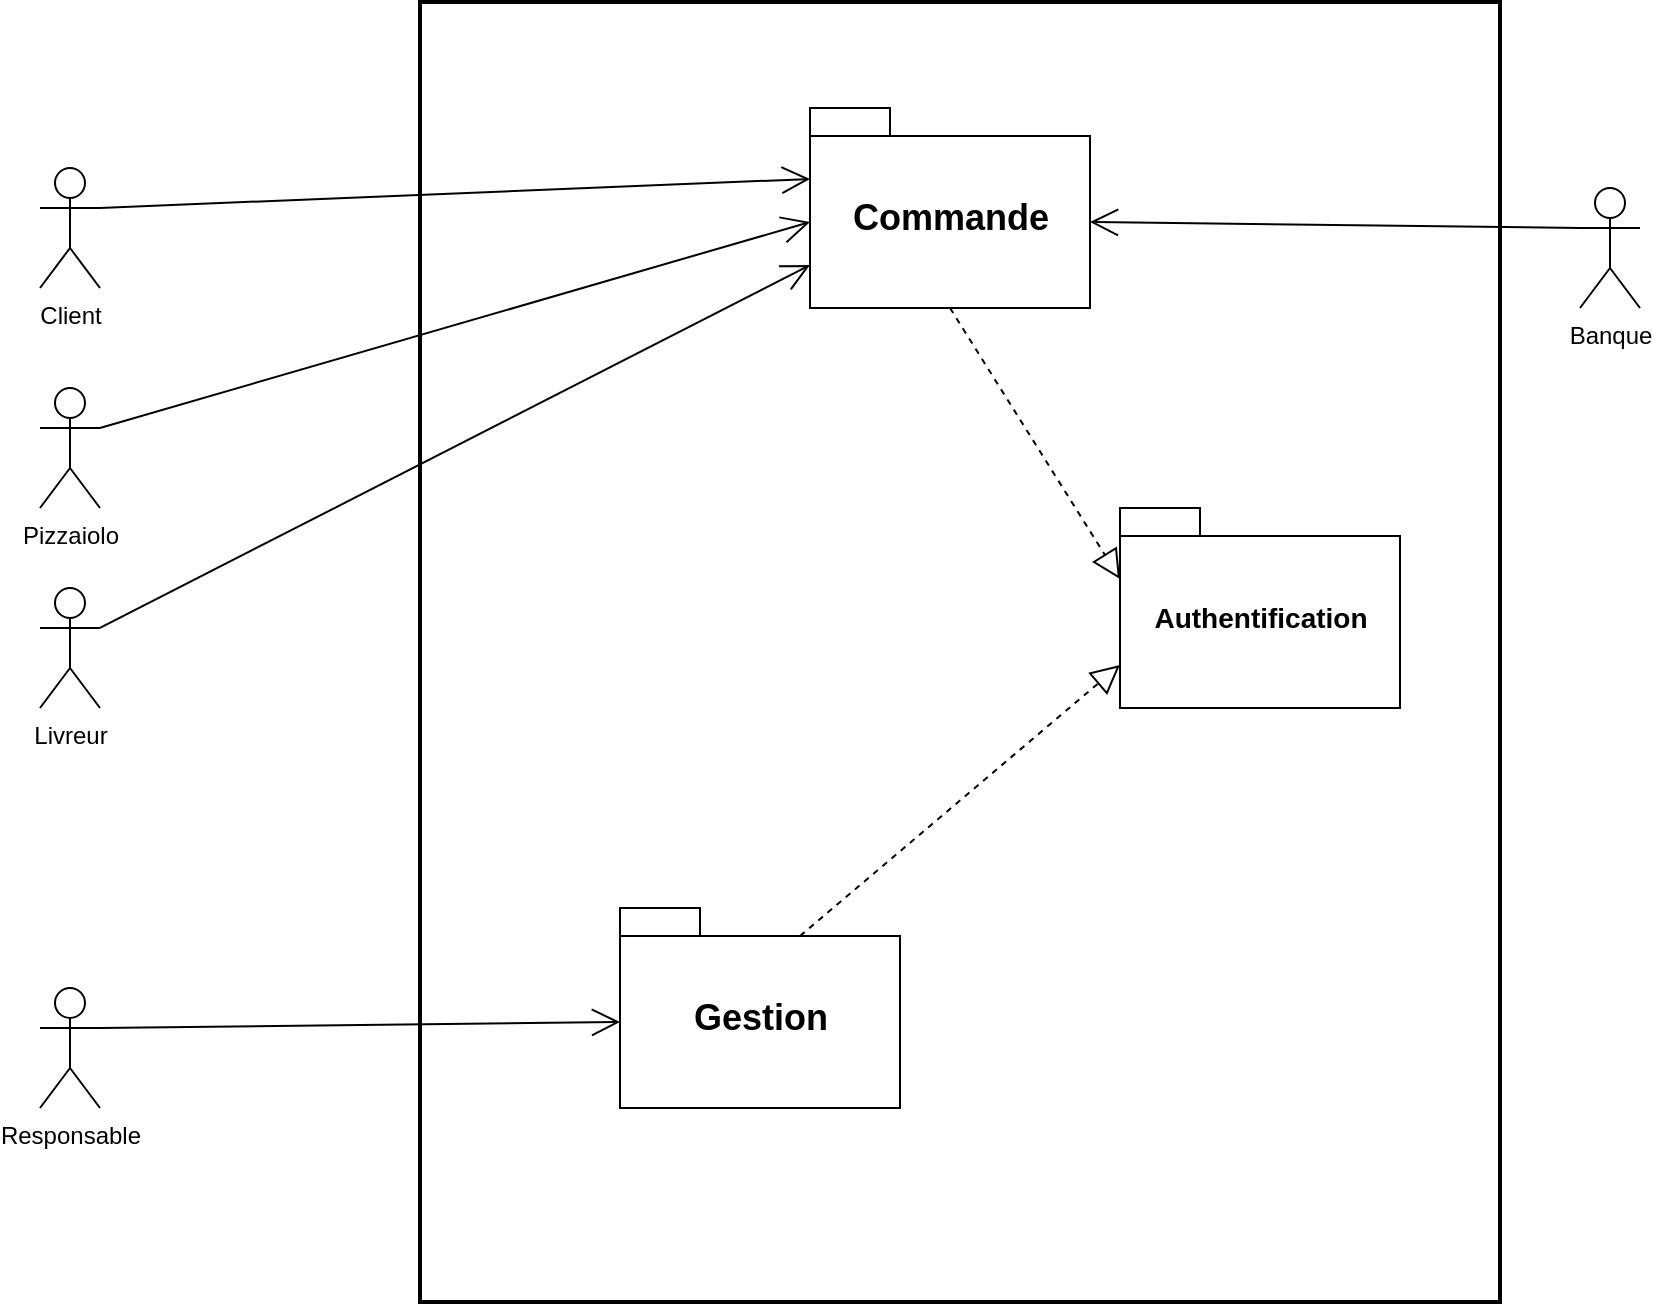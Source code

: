 <mxfile version="14.5.10" type="device"><diagram id="sa3lU0DwLQtA0txrj52B" name="Page-1"><mxGraphModel dx="1296" dy="817" grid="1" gridSize="10" guides="1" tooltips="1" connect="1" arrows="1" fold="1" page="1" pageScale="1" pageWidth="1169" pageHeight="1654" math="0" shadow="0"><root><mxCell id="0"/><mxCell id="1" parent="0"/><mxCell id="Z3GtEBTg0sgxIpQE9-BQ-1" value="" style="html=1;strokeWidth=2;" vertex="1" parent="1"><mxGeometry x="390" y="177" width="540" height="650" as="geometry"/></mxCell><mxCell id="Z3GtEBTg0sgxIpQE9-BQ-2" value="Client" style="shape=umlActor;verticalLabelPosition=bottom;verticalAlign=top;html=1;" vertex="1" parent="1"><mxGeometry x="200" y="260" width="30" height="60" as="geometry"/></mxCell><mxCell id="Z3GtEBTg0sgxIpQE9-BQ-7" value="Responsable" style="shape=umlActor;verticalLabelPosition=bottom;verticalAlign=top;html=1;" vertex="1" parent="1"><mxGeometry x="200" y="670" width="30" height="60" as="geometry"/></mxCell><mxCell id="Z3GtEBTg0sgxIpQE9-BQ-11" value="&lt;font style=&quot;font-size: 18px&quot;&gt;Gestion&lt;/font&gt;" style="shape=folder;fontStyle=1;spacingTop=10;tabWidth=40;tabHeight=14;tabPosition=left;html=1;" vertex="1" parent="1"><mxGeometry x="490" y="630" width="140" height="100" as="geometry"/></mxCell><mxCell id="Z3GtEBTg0sgxIpQE9-BQ-12" value="&lt;font style=&quot;font-size: 14px&quot;&gt;Authentification&lt;/font&gt;" style="shape=folder;fontStyle=1;spacingTop=10;tabWidth=40;tabHeight=14;tabPosition=left;html=1;" vertex="1" parent="1"><mxGeometry x="740" y="430" width="140" height="100" as="geometry"/></mxCell><mxCell id="Z3GtEBTg0sgxIpQE9-BQ-14" value="&lt;font style=&quot;font-size: 18px&quot;&gt;Commande&lt;/font&gt;" style="shape=folder;fontStyle=1;spacingTop=10;tabWidth=40;tabHeight=14;tabPosition=left;html=1;" vertex="1" parent="1"><mxGeometry x="585" y="230" width="140" height="100" as="geometry"/></mxCell><mxCell id="Z3GtEBTg0sgxIpQE9-BQ-15" value="Banque" style="shape=umlActor;verticalLabelPosition=bottom;verticalAlign=top;html=1;" vertex="1" parent="1"><mxGeometry x="970" y="270" width="30" height="60" as="geometry"/></mxCell><mxCell id="Z3GtEBTg0sgxIpQE9-BQ-16" value="" style="endArrow=open;endFill=1;endSize=12;html=1;entryX=0;entryY=0;entryDx=140;entryDy=57;entryPerimeter=0;exitX=0;exitY=0.333;exitDx=0;exitDy=0;exitPerimeter=0;" edge="1" parent="1" source="Z3GtEBTg0sgxIpQE9-BQ-15" target="Z3GtEBTg0sgxIpQE9-BQ-14"><mxGeometry width="160" relative="1" as="geometry"><mxPoint x="1000" y="740" as="sourcePoint"/><mxPoint x="880" y="477" as="targetPoint"/></mxGeometry></mxCell><mxCell id="Z3GtEBTg0sgxIpQE9-BQ-18" value="Pizzaiolo" style="shape=umlActor;verticalLabelPosition=bottom;verticalAlign=top;html=1;" vertex="1" parent="1"><mxGeometry x="200" y="370" width="30" height="60" as="geometry"/></mxCell><mxCell id="Z3GtEBTg0sgxIpQE9-BQ-33" value="" style="endArrow=open;endFill=1;endSize=12;html=1;exitX=1;exitY=0.333;exitDx=0;exitDy=0;exitPerimeter=0;entryX=0;entryY=0;entryDx=0;entryDy=35.5;entryPerimeter=0;" edge="1" parent="1" source="Z3GtEBTg0sgxIpQE9-BQ-2" target="Z3GtEBTg0sgxIpQE9-BQ-14"><mxGeometry width="160" relative="1" as="geometry"><mxPoint x="230" y="460" as="sourcePoint"/><mxPoint x="520" y="480" as="targetPoint"/></mxGeometry></mxCell><mxCell id="Z3GtEBTg0sgxIpQE9-BQ-39" value="" style="endArrow=open;endFill=1;endSize=12;html=1;exitX=1;exitY=0.333;exitDx=0;exitDy=0;exitPerimeter=0;entryX=0;entryY=0;entryDx=0;entryDy=57;entryPerimeter=0;" edge="1" parent="1" source="Z3GtEBTg0sgxIpQE9-BQ-18" target="Z3GtEBTg0sgxIpQE9-BQ-14"><mxGeometry width="160" relative="1" as="geometry"><mxPoint x="280" y="340" as="sourcePoint"/><mxPoint x="430" y="490" as="targetPoint"/></mxGeometry></mxCell><mxCell id="Z3GtEBTg0sgxIpQE9-BQ-40" value="" style="endArrow=open;endFill=1;endSize=12;html=1;exitX=1;exitY=0.333;exitDx=0;exitDy=0;exitPerimeter=0;entryX=0;entryY=0;entryDx=0;entryDy=57;entryPerimeter=0;" edge="1" parent="1" source="Z3GtEBTg0sgxIpQE9-BQ-7" target="Z3GtEBTg0sgxIpQE9-BQ-11"><mxGeometry width="160" relative="1" as="geometry"><mxPoint x="240" y="690" as="sourcePoint"/><mxPoint x="475" y="600" as="targetPoint"/></mxGeometry></mxCell><mxCell id="Z3GtEBTg0sgxIpQE9-BQ-41" value="" style="endArrow=block;dashed=1;endFill=0;endSize=12;html=1;exitX=0.5;exitY=1;exitDx=0;exitDy=0;exitPerimeter=0;entryX=0;entryY=0;entryDx=0;entryDy=35.5;entryPerimeter=0;" edge="1" parent="1" source="Z3GtEBTg0sgxIpQE9-BQ-14" target="Z3GtEBTg0sgxIpQE9-BQ-12"><mxGeometry width="160" relative="1" as="geometry"><mxPoint x="400" y="480" as="sourcePoint"/><mxPoint x="560" y="480" as="targetPoint"/></mxGeometry></mxCell><mxCell id="Z3GtEBTg0sgxIpQE9-BQ-42" value="" style="endArrow=block;dashed=1;endFill=0;endSize=12;html=1;exitX=0;exitY=0;exitDx=90;exitDy=14;exitPerimeter=0;entryX=0;entryY=0;entryDx=0;entryDy=78.5;entryPerimeter=0;" edge="1" parent="1" source="Z3GtEBTg0sgxIpQE9-BQ-11" target="Z3GtEBTg0sgxIpQE9-BQ-12"><mxGeometry width="160" relative="1" as="geometry"><mxPoint x="594" y="340" as="sourcePoint"/><mxPoint x="780" y="464" as="targetPoint"/></mxGeometry></mxCell><mxCell id="Z3GtEBTg0sgxIpQE9-BQ-43" value="Livreur" style="shape=umlActor;verticalLabelPosition=bottom;verticalAlign=top;html=1;" vertex="1" parent="1"><mxGeometry x="200" y="470" width="30" height="60" as="geometry"/></mxCell><mxCell id="Z3GtEBTg0sgxIpQE9-BQ-44" value="" style="endArrow=open;endFill=1;endSize=12;html=1;exitX=1;exitY=0.333;exitDx=0;exitDy=0;exitPerimeter=0;entryX=0;entryY=0;entryDx=0;entryDy=78.5;entryPerimeter=0;" edge="1" parent="1" source="Z3GtEBTg0sgxIpQE9-BQ-43" target="Z3GtEBTg0sgxIpQE9-BQ-14"><mxGeometry width="160" relative="1" as="geometry"><mxPoint x="240" y="400" as="sourcePoint"/><mxPoint x="524" y="318.5" as="targetPoint"/></mxGeometry></mxCell></root></mxGraphModel></diagram></mxfile>